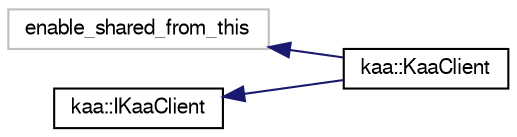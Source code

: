 digraph "Graphical Class Hierarchy"
{
  bgcolor="transparent";
  edge [fontname="FreeSans",fontsize="10",labelfontname="FreeSans",labelfontsize="10"];
  node [fontname="FreeSans",fontsize="10",shape=record];
  rankdir="LR";
  Node1 [label="enable_shared_from_this",height=0.2,width=0.4,color="grey75"];
  Node1 -> Node2 [dir="back",color="midnightblue",fontsize="10",style="solid",fontname="FreeSans"];
  Node2 [label="kaa::KaaClient",height=0.2,width=0.4,color="black",URL="$classkaa_1_1KaaClient.html"];
  Node3 [label="kaa::IKaaClient",height=0.2,width=0.4,color="black",URL="$classkaa_1_1IKaaClient.html"];
  Node3 -> Node2 [dir="back",color="midnightblue",fontsize="10",style="solid",fontname="FreeSans"];
}
